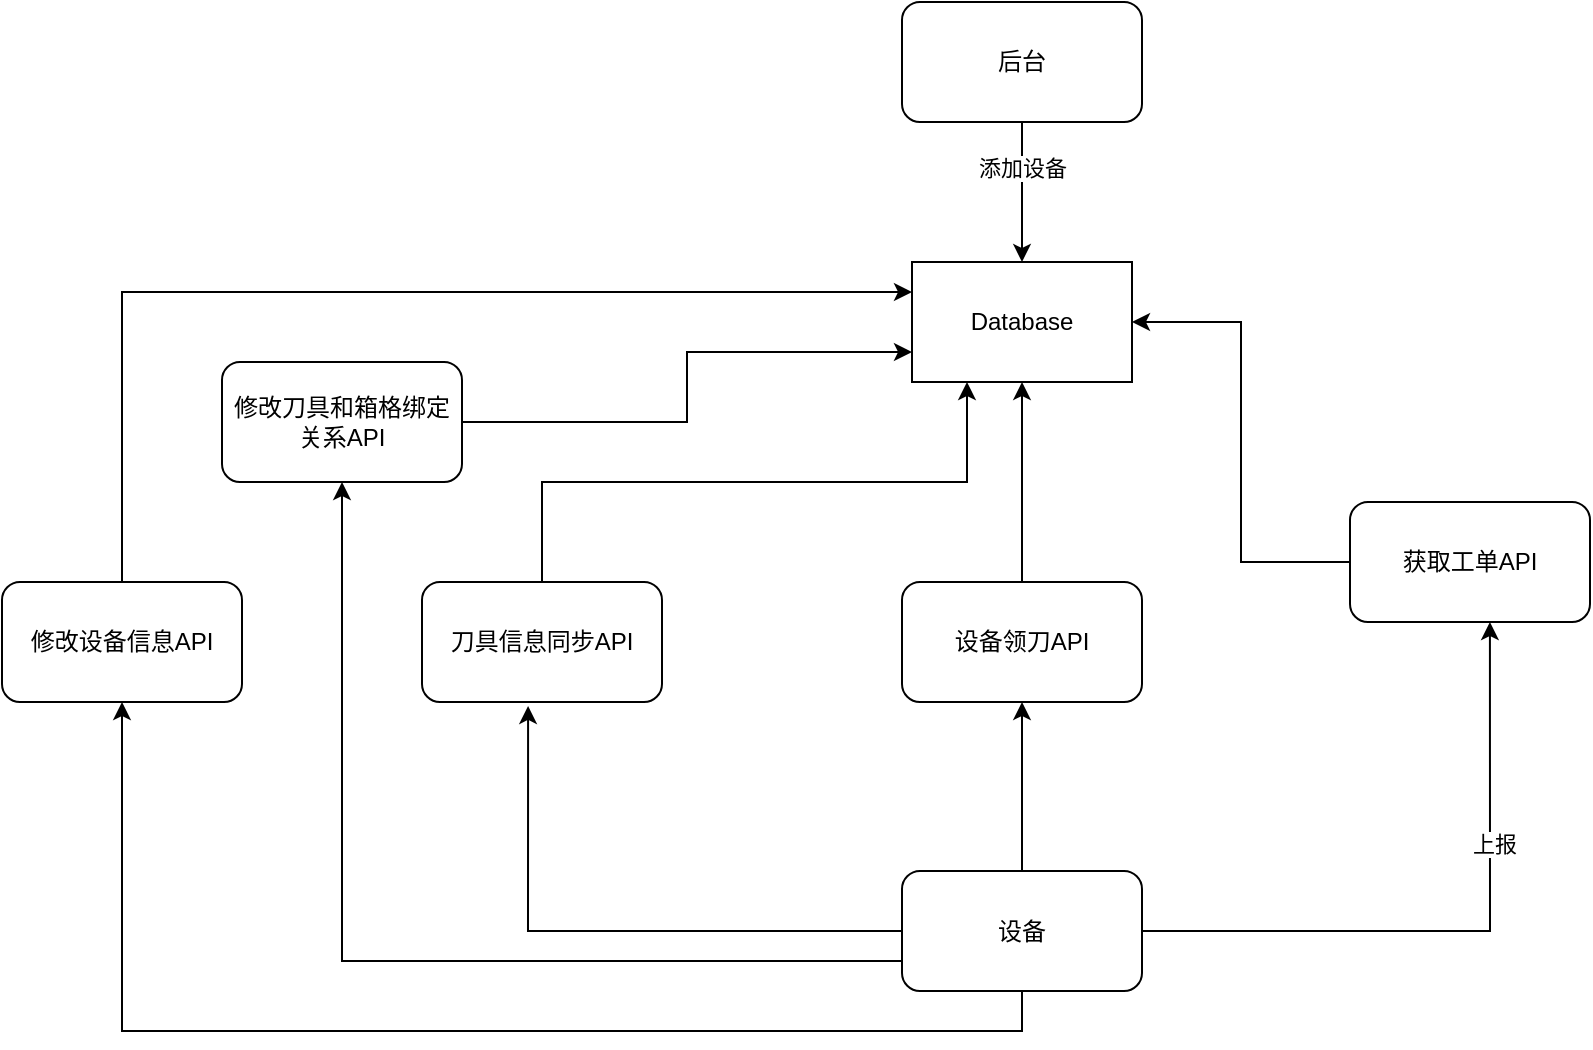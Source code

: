 <mxfile version="14.9.8" type="github">
  <diagram id="6cXuIR9uXFfhO3KRluvD" name="第 1 页">
    <mxGraphModel dx="2489" dy="762" grid="1" gridSize="10" guides="1" tooltips="1" connect="1" arrows="1" fold="1" page="1" pageScale="1" pageWidth="827" pageHeight="1169" math="0" shadow="0">
      <root>
        <mxCell id="0" />
        <mxCell id="1" parent="0" />
        <mxCell id="PeSZ7eTRu0SoFlYCp6fg-1" value="后台" style="rounded=1;whiteSpace=wrap;html=1;" parent="1" vertex="1">
          <mxGeometry x="190" y="150" width="120" height="60" as="geometry" />
        </mxCell>
        <mxCell id="PeSZ7eTRu0SoFlYCp6fg-2" value="Database" style="rounded=0;whiteSpace=wrap;html=1;" parent="1" vertex="1">
          <mxGeometry x="195" y="280" width="110" height="60" as="geometry" />
        </mxCell>
        <mxCell id="PeSZ7eTRu0SoFlYCp6fg-3" value="" style="endArrow=classic;html=1;exitX=0.5;exitY=1;exitDx=0;exitDy=0;" parent="1" source="PeSZ7eTRu0SoFlYCp6fg-1" target="PeSZ7eTRu0SoFlYCp6fg-2" edge="1">
          <mxGeometry width="50" height="50" relative="1" as="geometry">
            <mxPoint x="360" y="450" as="sourcePoint" />
            <mxPoint x="410" y="400" as="targetPoint" />
          </mxGeometry>
        </mxCell>
        <mxCell id="PeSZ7eTRu0SoFlYCp6fg-4" value="添加设备" style="edgeLabel;html=1;align=center;verticalAlign=middle;resizable=0;points=[];" parent="PeSZ7eTRu0SoFlYCp6fg-3" vertex="1" connectable="0">
          <mxGeometry x="-0.343" relative="1" as="geometry">
            <mxPoint as="offset" />
          </mxGeometry>
        </mxCell>
        <mxCell id="PeSZ7eTRu0SoFlYCp6fg-10" style="edgeStyle=orthogonalEdgeStyle;rounded=0;orthogonalLoop=1;jettySize=auto;html=1;exitX=1;exitY=0.5;exitDx=0;exitDy=0;entryX=0.583;entryY=1;entryDx=0;entryDy=0;entryPerimeter=0;" parent="1" source="PeSZ7eTRu0SoFlYCp6fg-5" target="PeSZ7eTRu0SoFlYCp6fg-8" edge="1">
          <mxGeometry relative="1" as="geometry" />
        </mxCell>
        <mxCell id="PeSZ7eTRu0SoFlYCp6fg-12" value="上报" style="edgeLabel;html=1;align=center;verticalAlign=middle;resizable=0;points=[];" parent="PeSZ7eTRu0SoFlYCp6fg-10" vertex="1" connectable="0">
          <mxGeometry x="0.324" y="-2" relative="1" as="geometry">
            <mxPoint as="offset" />
          </mxGeometry>
        </mxCell>
        <mxCell id="qs5BppO8JJoYADpuSl5a-4" style="edgeStyle=orthogonalEdgeStyle;rounded=0;orthogonalLoop=1;jettySize=auto;html=1;entryX=0.442;entryY=1.033;entryDx=0;entryDy=0;entryPerimeter=0;" parent="1" source="PeSZ7eTRu0SoFlYCp6fg-5" target="qs5BppO8JJoYADpuSl5a-1" edge="1">
          <mxGeometry relative="1" as="geometry" />
        </mxCell>
        <mxCell id="qs5BppO8JJoYADpuSl5a-5" style="edgeStyle=orthogonalEdgeStyle;rounded=0;orthogonalLoop=1;jettySize=auto;html=1;exitX=0.5;exitY=1;exitDx=0;exitDy=0;entryX=0.5;entryY=1;entryDx=0;entryDy=0;" parent="1" source="PeSZ7eTRu0SoFlYCp6fg-5" target="qs5BppO8JJoYADpuSl5a-2" edge="1">
          <mxGeometry relative="1" as="geometry" />
        </mxCell>
        <mxCell id="qs5BppO8JJoYADpuSl5a-6" style="edgeStyle=orthogonalEdgeStyle;rounded=0;orthogonalLoop=1;jettySize=auto;html=1;exitX=0;exitY=0.75;exitDx=0;exitDy=0;entryX=0.5;entryY=1;entryDx=0;entryDy=0;" parent="1" source="PeSZ7eTRu0SoFlYCp6fg-5" target="qs5BppO8JJoYADpuSl5a-3" edge="1">
          <mxGeometry relative="1" as="geometry" />
        </mxCell>
        <mxCell id="PeSZ7eTRu0SoFlYCp6fg-5" value="设备" style="rounded=1;whiteSpace=wrap;html=1;" parent="1" vertex="1">
          <mxGeometry x="190" y="584.5" width="120" height="60" as="geometry" />
        </mxCell>
        <mxCell id="PeSZ7eTRu0SoFlYCp6fg-11" style="edgeStyle=orthogonalEdgeStyle;rounded=0;orthogonalLoop=1;jettySize=auto;html=1;exitX=0.5;exitY=0;exitDx=0;exitDy=0;entryX=0.5;entryY=1;entryDx=0;entryDy=0;" parent="1" source="PeSZ7eTRu0SoFlYCp6fg-6" target="PeSZ7eTRu0SoFlYCp6fg-2" edge="1">
          <mxGeometry relative="1" as="geometry" />
        </mxCell>
        <mxCell id="PeSZ7eTRu0SoFlYCp6fg-6" value="设备领刀API" style="rounded=1;whiteSpace=wrap;html=1;" parent="1" vertex="1">
          <mxGeometry x="190" y="440" width="120" height="60" as="geometry" />
        </mxCell>
        <mxCell id="PeSZ7eTRu0SoFlYCp6fg-7" value="" style="endArrow=classic;html=1;exitX=0.5;exitY=0;exitDx=0;exitDy=0;" parent="1" source="PeSZ7eTRu0SoFlYCp6fg-5" target="PeSZ7eTRu0SoFlYCp6fg-6" edge="1">
          <mxGeometry width="50" height="50" relative="1" as="geometry">
            <mxPoint x="370" y="560" as="sourcePoint" />
            <mxPoint x="420" y="510" as="targetPoint" />
          </mxGeometry>
        </mxCell>
        <mxCell id="PeSZ7eTRu0SoFlYCp6fg-9" style="edgeStyle=orthogonalEdgeStyle;rounded=0;orthogonalLoop=1;jettySize=auto;html=1;exitX=0;exitY=0.5;exitDx=0;exitDy=0;entryX=1;entryY=0.5;entryDx=0;entryDy=0;" parent="1" source="PeSZ7eTRu0SoFlYCp6fg-8" target="PeSZ7eTRu0SoFlYCp6fg-2" edge="1">
          <mxGeometry relative="1" as="geometry" />
        </mxCell>
        <mxCell id="PeSZ7eTRu0SoFlYCp6fg-8" value="获取工单API" style="rounded=1;whiteSpace=wrap;html=1;" parent="1" vertex="1">
          <mxGeometry x="414" y="400" width="120" height="60" as="geometry" />
        </mxCell>
        <mxCell id="qs5BppO8JJoYADpuSl5a-7" style="edgeStyle=orthogonalEdgeStyle;rounded=0;orthogonalLoop=1;jettySize=auto;html=1;exitX=0.5;exitY=0;exitDx=0;exitDy=0;entryX=0.25;entryY=1;entryDx=0;entryDy=0;" parent="1" source="qs5BppO8JJoYADpuSl5a-1" target="PeSZ7eTRu0SoFlYCp6fg-2" edge="1">
          <mxGeometry relative="1" as="geometry">
            <mxPoint x="180" y="325" as="targetPoint" />
          </mxGeometry>
        </mxCell>
        <mxCell id="qs5BppO8JJoYADpuSl5a-1" value="刀具信息同步API" style="rounded=1;whiteSpace=wrap;html=1;" parent="1" vertex="1">
          <mxGeometry x="-50" y="440" width="120" height="60" as="geometry" />
        </mxCell>
        <mxCell id="qs5BppO8JJoYADpuSl5a-9" style="edgeStyle=orthogonalEdgeStyle;rounded=0;orthogonalLoop=1;jettySize=auto;html=1;entryX=0;entryY=0.25;entryDx=0;entryDy=0;" parent="1" source="qs5BppO8JJoYADpuSl5a-2" target="PeSZ7eTRu0SoFlYCp6fg-2" edge="1">
          <mxGeometry relative="1" as="geometry">
            <mxPoint x="-210" y="270" as="targetPoint" />
            <Array as="points">
              <mxPoint x="-200" y="295" />
            </Array>
          </mxGeometry>
        </mxCell>
        <mxCell id="qs5BppO8JJoYADpuSl5a-2" value="修改设备信息API" style="rounded=1;whiteSpace=wrap;html=1;" parent="1" vertex="1">
          <mxGeometry x="-260" y="440" width="120" height="60" as="geometry" />
        </mxCell>
        <mxCell id="qs5BppO8JJoYADpuSl5a-10" style="edgeStyle=orthogonalEdgeStyle;rounded=0;orthogonalLoop=1;jettySize=auto;html=1;exitX=1;exitY=0.5;exitDx=0;exitDy=0;entryX=0;entryY=0.75;entryDx=0;entryDy=0;" parent="1" source="qs5BppO8JJoYADpuSl5a-3" target="PeSZ7eTRu0SoFlYCp6fg-2" edge="1">
          <mxGeometry relative="1" as="geometry" />
        </mxCell>
        <mxCell id="qs5BppO8JJoYADpuSl5a-3" value="修改刀具和箱格绑定关系API" style="rounded=1;whiteSpace=wrap;html=1;" parent="1" vertex="1">
          <mxGeometry x="-150" y="330" width="120" height="60" as="geometry" />
        </mxCell>
      </root>
    </mxGraphModel>
  </diagram>
</mxfile>
